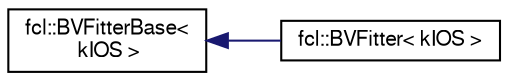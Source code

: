 digraph "Graphical Class Hierarchy"
{
  edge [fontname="FreeSans",fontsize="10",labelfontname="FreeSans",labelfontsize="10"];
  node [fontname="FreeSans",fontsize="10",shape=record];
  rankdir="LR";
  Node1 [label="fcl::BVFitterBase\<\l kIOS \>",height=0.2,width=0.4,color="black", fillcolor="white", style="filled",URL="$a00013.html"];
  Node1 -> Node2 [dir="back",color="midnightblue",fontsize="10",style="solid",fontname="FreeSans"];
  Node2 [label="fcl::BVFitter\< kIOS \>",height=0.2,width=0.4,color="black", fillcolor="white", style="filled",URL="$a00009.html",tooltip="Specification of BVFitter for kIOS bounding volume. "];
}
